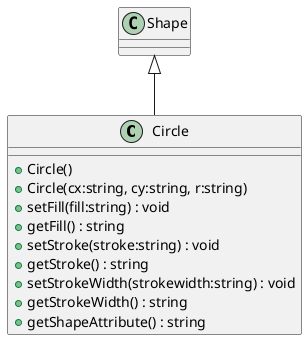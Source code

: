 @startuml
class Circle {
    + Circle()
    + Circle(cx:string, cy:string, r:string)
    + setFill(fill:string) : void
    + getFill() : string
    + setStroke(stroke:string) : void
    + getStroke() : string
    + setStrokeWidth(strokewidth:string) : void
    + getStrokeWidth() : string
    + getShapeAttribute() : string
}
Shape <|-- Circle
@enduml
